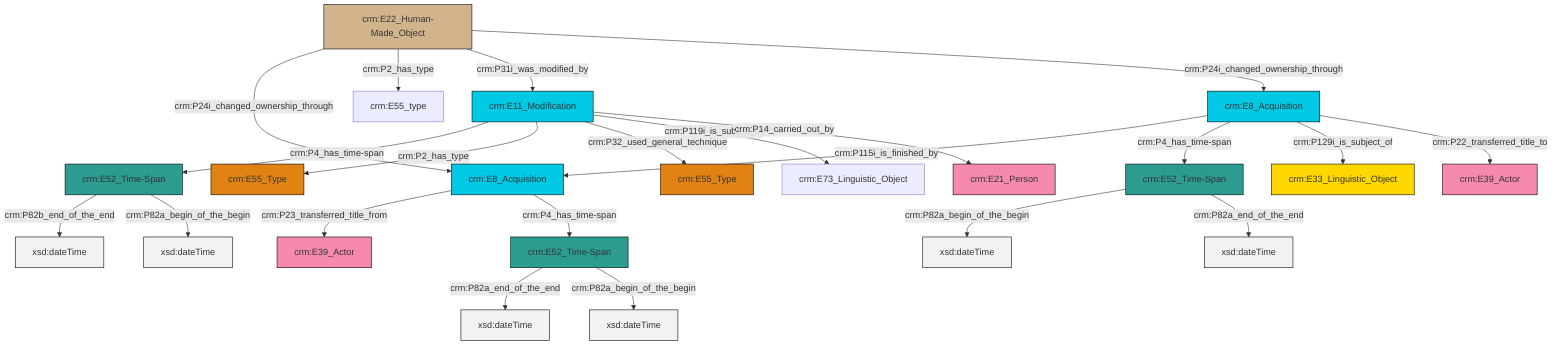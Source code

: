 graph TD
classDef Literal fill:#f2f2f2,stroke:#000000;
classDef CRM_Entity fill:#FFFFFF,stroke:#000000;
classDef Temporal_Entity fill:#00C9E6, stroke:#000000;
classDef Type fill:#E18312, stroke:#000000;
classDef Time-Span fill:#2C9C91, stroke:#000000;
classDef Appellation fill:#FFEB7F, stroke:#000000;
classDef Place fill:#008836, stroke:#000000;
classDef Persistent_Item fill:#B266B2, stroke:#000000;
classDef Conceptual_Object fill:#FFD700, stroke:#000000;
classDef Physical_Thing fill:#D2B48C, stroke:#000000;
classDef Actor fill:#f58aad, stroke:#000000;
classDef PC_Classes fill:#4ce600, stroke:#000000;
classDef Multi fill:#cccccc,stroke:#000000;

0["crm:E52_Time-Span"]:::Time-Span -->|crm:P82b_end_of_the_end| 1[xsd:dateTime]:::Literal
8["crm:E8_Acquisition"]:::Temporal_Entity -->|crm:P23_transferred_title_from| 9["crm:E39_Actor"]:::Actor
10["crm:E8_Acquisition"]:::Temporal_Entity -->|crm:P115i_is_finished_by| 8["crm:E8_Acquisition"]:::Temporal_Entity
0["crm:E52_Time-Span"]:::Time-Span -->|crm:P82a_begin_of_the_begin| 14[xsd:dateTime]:::Literal
8["crm:E8_Acquisition"]:::Temporal_Entity -->|crm:P4_has_time-span| 2["crm:E52_Time-Span"]:::Time-Span
10["crm:E8_Acquisition"]:::Temporal_Entity -->|crm:P4_has_time-span| 17["crm:E52_Time-Span"]:::Time-Span
18["crm:E11_Modification"]:::Temporal_Entity -->|crm:P4_has_time-span| 0["crm:E52_Time-Span"]:::Time-Span
10["crm:E8_Acquisition"]:::Temporal_Entity -->|crm:P129i_is_subject_of| 4["crm:E33_Linguistic_Object"]:::Conceptual_Object
2["crm:E52_Time-Span"]:::Time-Span -->|crm:P82a_end_of_the_end| 21[xsd:dateTime]:::Literal
22["crm:E22_Human-Made_Object"]:::Physical_Thing -->|crm:P24i_changed_ownership_through| 8["crm:E8_Acquisition"]:::Temporal_Entity
10["crm:E8_Acquisition"]:::Temporal_Entity -->|crm:P22_transferred_title_to| 23["crm:E39_Actor"]:::Actor
18["crm:E11_Modification"]:::Temporal_Entity -->|crm:P2_has_type| 24["crm:E55_Type"]:::Type
18["crm:E11_Modification"]:::Temporal_Entity -->|crm:P32_used_general_technique| 28["crm:E55_Type"]:::Type
22["crm:E22_Human-Made_Object"]:::Physical_Thing -->|crm:P2_has_type| 12["crm:E55_type"]:::Default
22["crm:E22_Human-Made_Object"]:::Physical_Thing -->|crm:P31i_was_modified_by| 18["crm:E11_Modification"]:::Temporal_Entity
22["crm:E22_Human-Made_Object"]:::Physical_Thing -->|crm:P24i_changed_ownership_through| 10["crm:E8_Acquisition"]:::Temporal_Entity
18["crm:E11_Modification"]:::Temporal_Entity -->|crm:P119i_is_subject_of| 30["crm:E73_Linguistic_Object"]:::Default
17["crm:E52_Time-Span"]:::Time-Span -->|crm:P82a_begin_of_the_begin| 33[xsd:dateTime]:::Literal
17["crm:E52_Time-Span"]:::Time-Span -->|crm:P82a_end_of_the_end| 34[xsd:dateTime]:::Literal
2["crm:E52_Time-Span"]:::Time-Span -->|crm:P82a_begin_of_the_begin| 35[xsd:dateTime]:::Literal
18["crm:E11_Modification"]:::Temporal_Entity -->|crm:P14_carried_out_by| 6["crm:E21_Person"]:::Actor